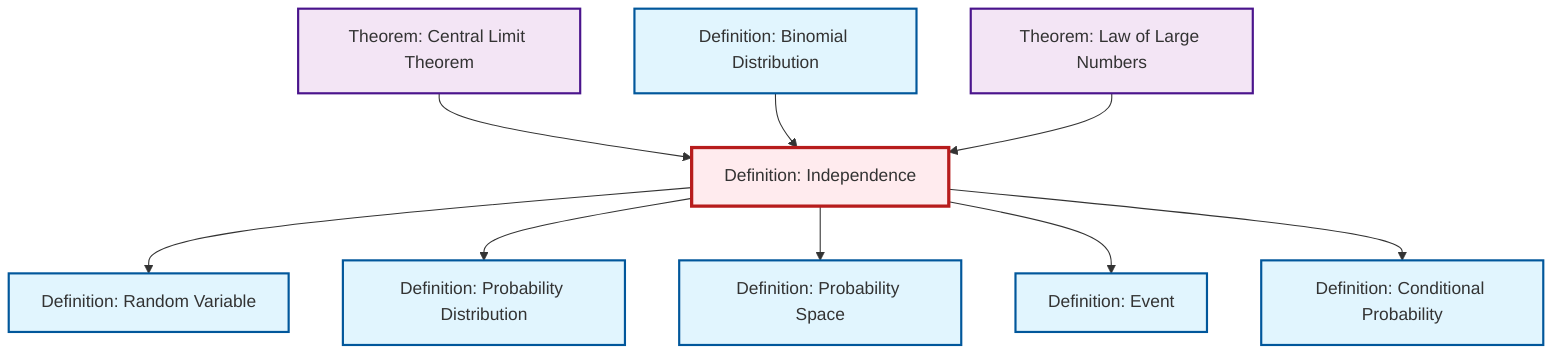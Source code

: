 graph TD
    classDef definition fill:#e1f5fe,stroke:#01579b,stroke-width:2px
    classDef theorem fill:#f3e5f5,stroke:#4a148c,stroke-width:2px
    classDef axiom fill:#fff3e0,stroke:#e65100,stroke-width:2px
    classDef example fill:#e8f5e9,stroke:#1b5e20,stroke-width:2px
    classDef current fill:#ffebee,stroke:#b71c1c,stroke-width:3px
    def-probability-space["Definition: Probability Space"]:::definition
    def-random-variable["Definition: Random Variable"]:::definition
    thm-law-of-large-numbers["Theorem: Law of Large Numbers"]:::theorem
    def-event["Definition: Event"]:::definition
    thm-central-limit["Theorem: Central Limit Theorem"]:::theorem
    def-independence["Definition: Independence"]:::definition
    def-conditional-probability["Definition: Conditional Probability"]:::definition
    def-binomial-distribution["Definition: Binomial Distribution"]:::definition
    def-probability-distribution["Definition: Probability Distribution"]:::definition
    def-independence --> def-random-variable
    def-independence --> def-probability-distribution
    thm-central-limit --> def-independence
    def-independence --> def-probability-space
    def-independence --> def-event
    def-binomial-distribution --> def-independence
    thm-law-of-large-numbers --> def-independence
    def-independence --> def-conditional-probability
    class def-independence current